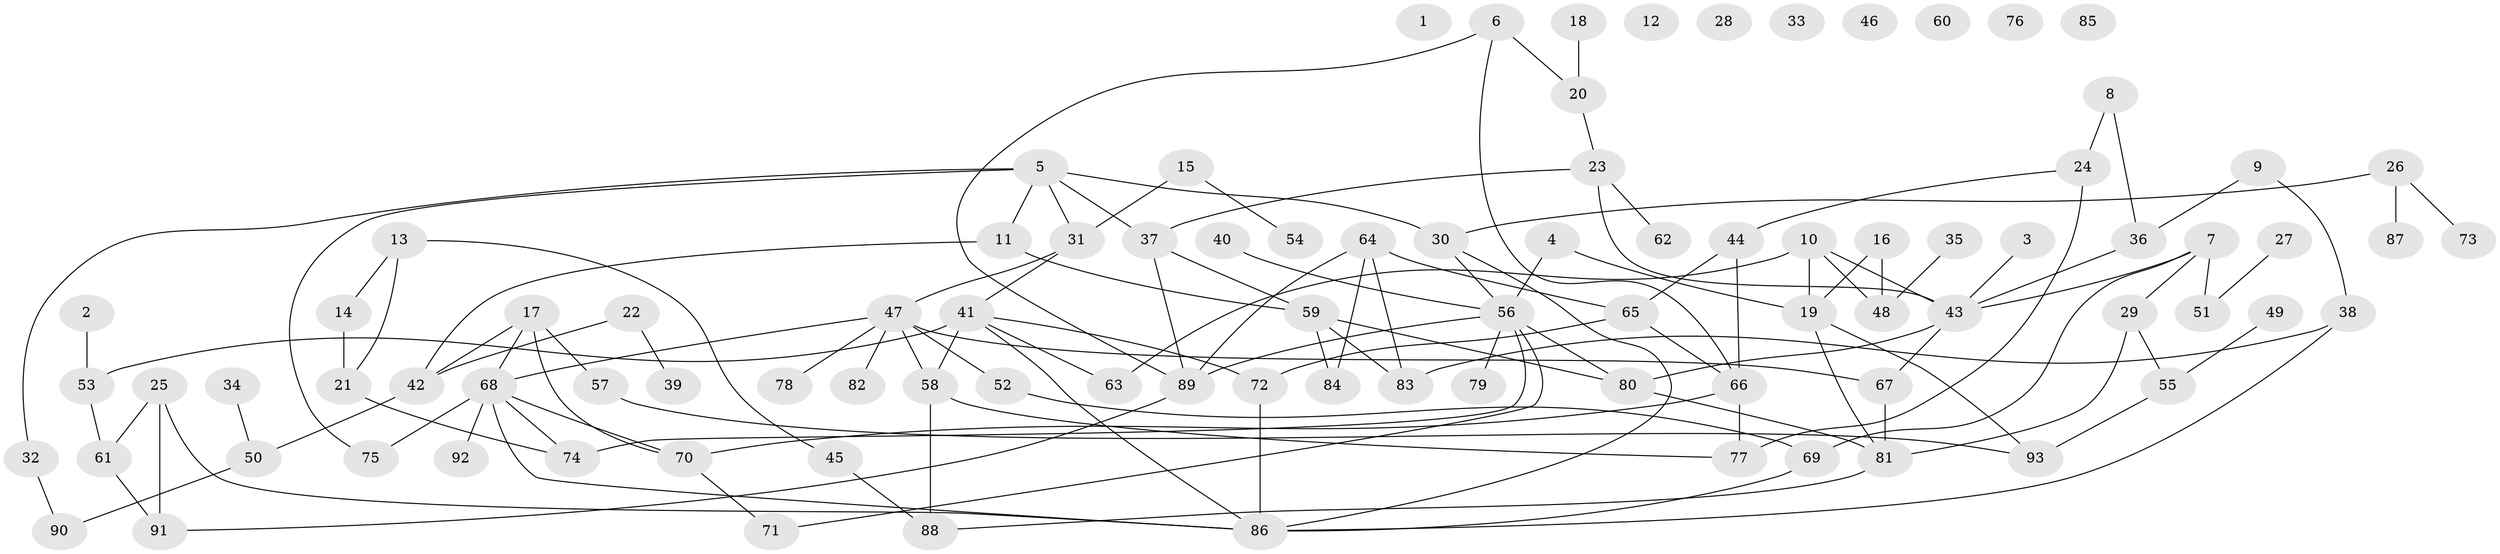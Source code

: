 // coarse degree distribution, {0: 0.12307692307692308, 2: 0.15384615384615385, 1: 0.18461538461538463, 8: 0.06153846153846154, 3: 0.2153846153846154, 4: 0.12307692307692308, 9: 0.015384615384615385, 7: 0.046153846153846156, 5: 0.06153846153846154, 6: 0.015384615384615385}
// Generated by graph-tools (version 1.1) at 2025/41/03/06/25 10:41:22]
// undirected, 93 vertices, 127 edges
graph export_dot {
graph [start="1"]
  node [color=gray90,style=filled];
  1;
  2;
  3;
  4;
  5;
  6;
  7;
  8;
  9;
  10;
  11;
  12;
  13;
  14;
  15;
  16;
  17;
  18;
  19;
  20;
  21;
  22;
  23;
  24;
  25;
  26;
  27;
  28;
  29;
  30;
  31;
  32;
  33;
  34;
  35;
  36;
  37;
  38;
  39;
  40;
  41;
  42;
  43;
  44;
  45;
  46;
  47;
  48;
  49;
  50;
  51;
  52;
  53;
  54;
  55;
  56;
  57;
  58;
  59;
  60;
  61;
  62;
  63;
  64;
  65;
  66;
  67;
  68;
  69;
  70;
  71;
  72;
  73;
  74;
  75;
  76;
  77;
  78;
  79;
  80;
  81;
  82;
  83;
  84;
  85;
  86;
  87;
  88;
  89;
  90;
  91;
  92;
  93;
  2 -- 53;
  3 -- 43;
  4 -- 19;
  4 -- 56;
  5 -- 11;
  5 -- 30;
  5 -- 31;
  5 -- 32;
  5 -- 37;
  5 -- 75;
  6 -- 20;
  6 -- 66;
  6 -- 89;
  7 -- 29;
  7 -- 43;
  7 -- 51;
  7 -- 69;
  8 -- 24;
  8 -- 36;
  9 -- 36;
  9 -- 38;
  10 -- 19;
  10 -- 43;
  10 -- 48;
  10 -- 63;
  11 -- 42;
  11 -- 59;
  13 -- 14;
  13 -- 21;
  13 -- 45;
  14 -- 21;
  15 -- 31;
  15 -- 54;
  16 -- 19;
  16 -- 48;
  17 -- 42;
  17 -- 57;
  17 -- 68;
  17 -- 70;
  18 -- 20;
  19 -- 81;
  19 -- 93;
  20 -- 23;
  21 -- 74;
  22 -- 39;
  22 -- 42;
  23 -- 37;
  23 -- 43;
  23 -- 62;
  24 -- 44;
  24 -- 77;
  25 -- 61;
  25 -- 86;
  25 -- 91;
  26 -- 30;
  26 -- 73;
  26 -- 87;
  27 -- 51;
  29 -- 55;
  29 -- 81;
  30 -- 56;
  30 -- 86;
  31 -- 41;
  31 -- 47;
  32 -- 90;
  34 -- 50;
  35 -- 48;
  36 -- 43;
  37 -- 59;
  37 -- 89;
  38 -- 83;
  38 -- 86;
  40 -- 56;
  41 -- 53;
  41 -- 58;
  41 -- 63;
  41 -- 72;
  41 -- 86;
  42 -- 50;
  43 -- 67;
  43 -- 80;
  44 -- 65;
  44 -- 66;
  45 -- 88;
  47 -- 52;
  47 -- 58;
  47 -- 67;
  47 -- 68;
  47 -- 78;
  47 -- 82;
  49 -- 55;
  50 -- 90;
  52 -- 69;
  53 -- 61;
  55 -- 93;
  56 -- 71;
  56 -- 74;
  56 -- 79;
  56 -- 80;
  56 -- 89;
  57 -- 93;
  58 -- 77;
  58 -- 88;
  59 -- 80;
  59 -- 83;
  59 -- 84;
  61 -- 91;
  64 -- 65;
  64 -- 83;
  64 -- 84;
  64 -- 89;
  65 -- 66;
  65 -- 72;
  66 -- 70;
  66 -- 77;
  67 -- 81;
  68 -- 70;
  68 -- 74;
  68 -- 75;
  68 -- 86;
  68 -- 92;
  69 -- 86;
  70 -- 71;
  72 -- 86;
  80 -- 81;
  81 -- 88;
  89 -- 91;
}
